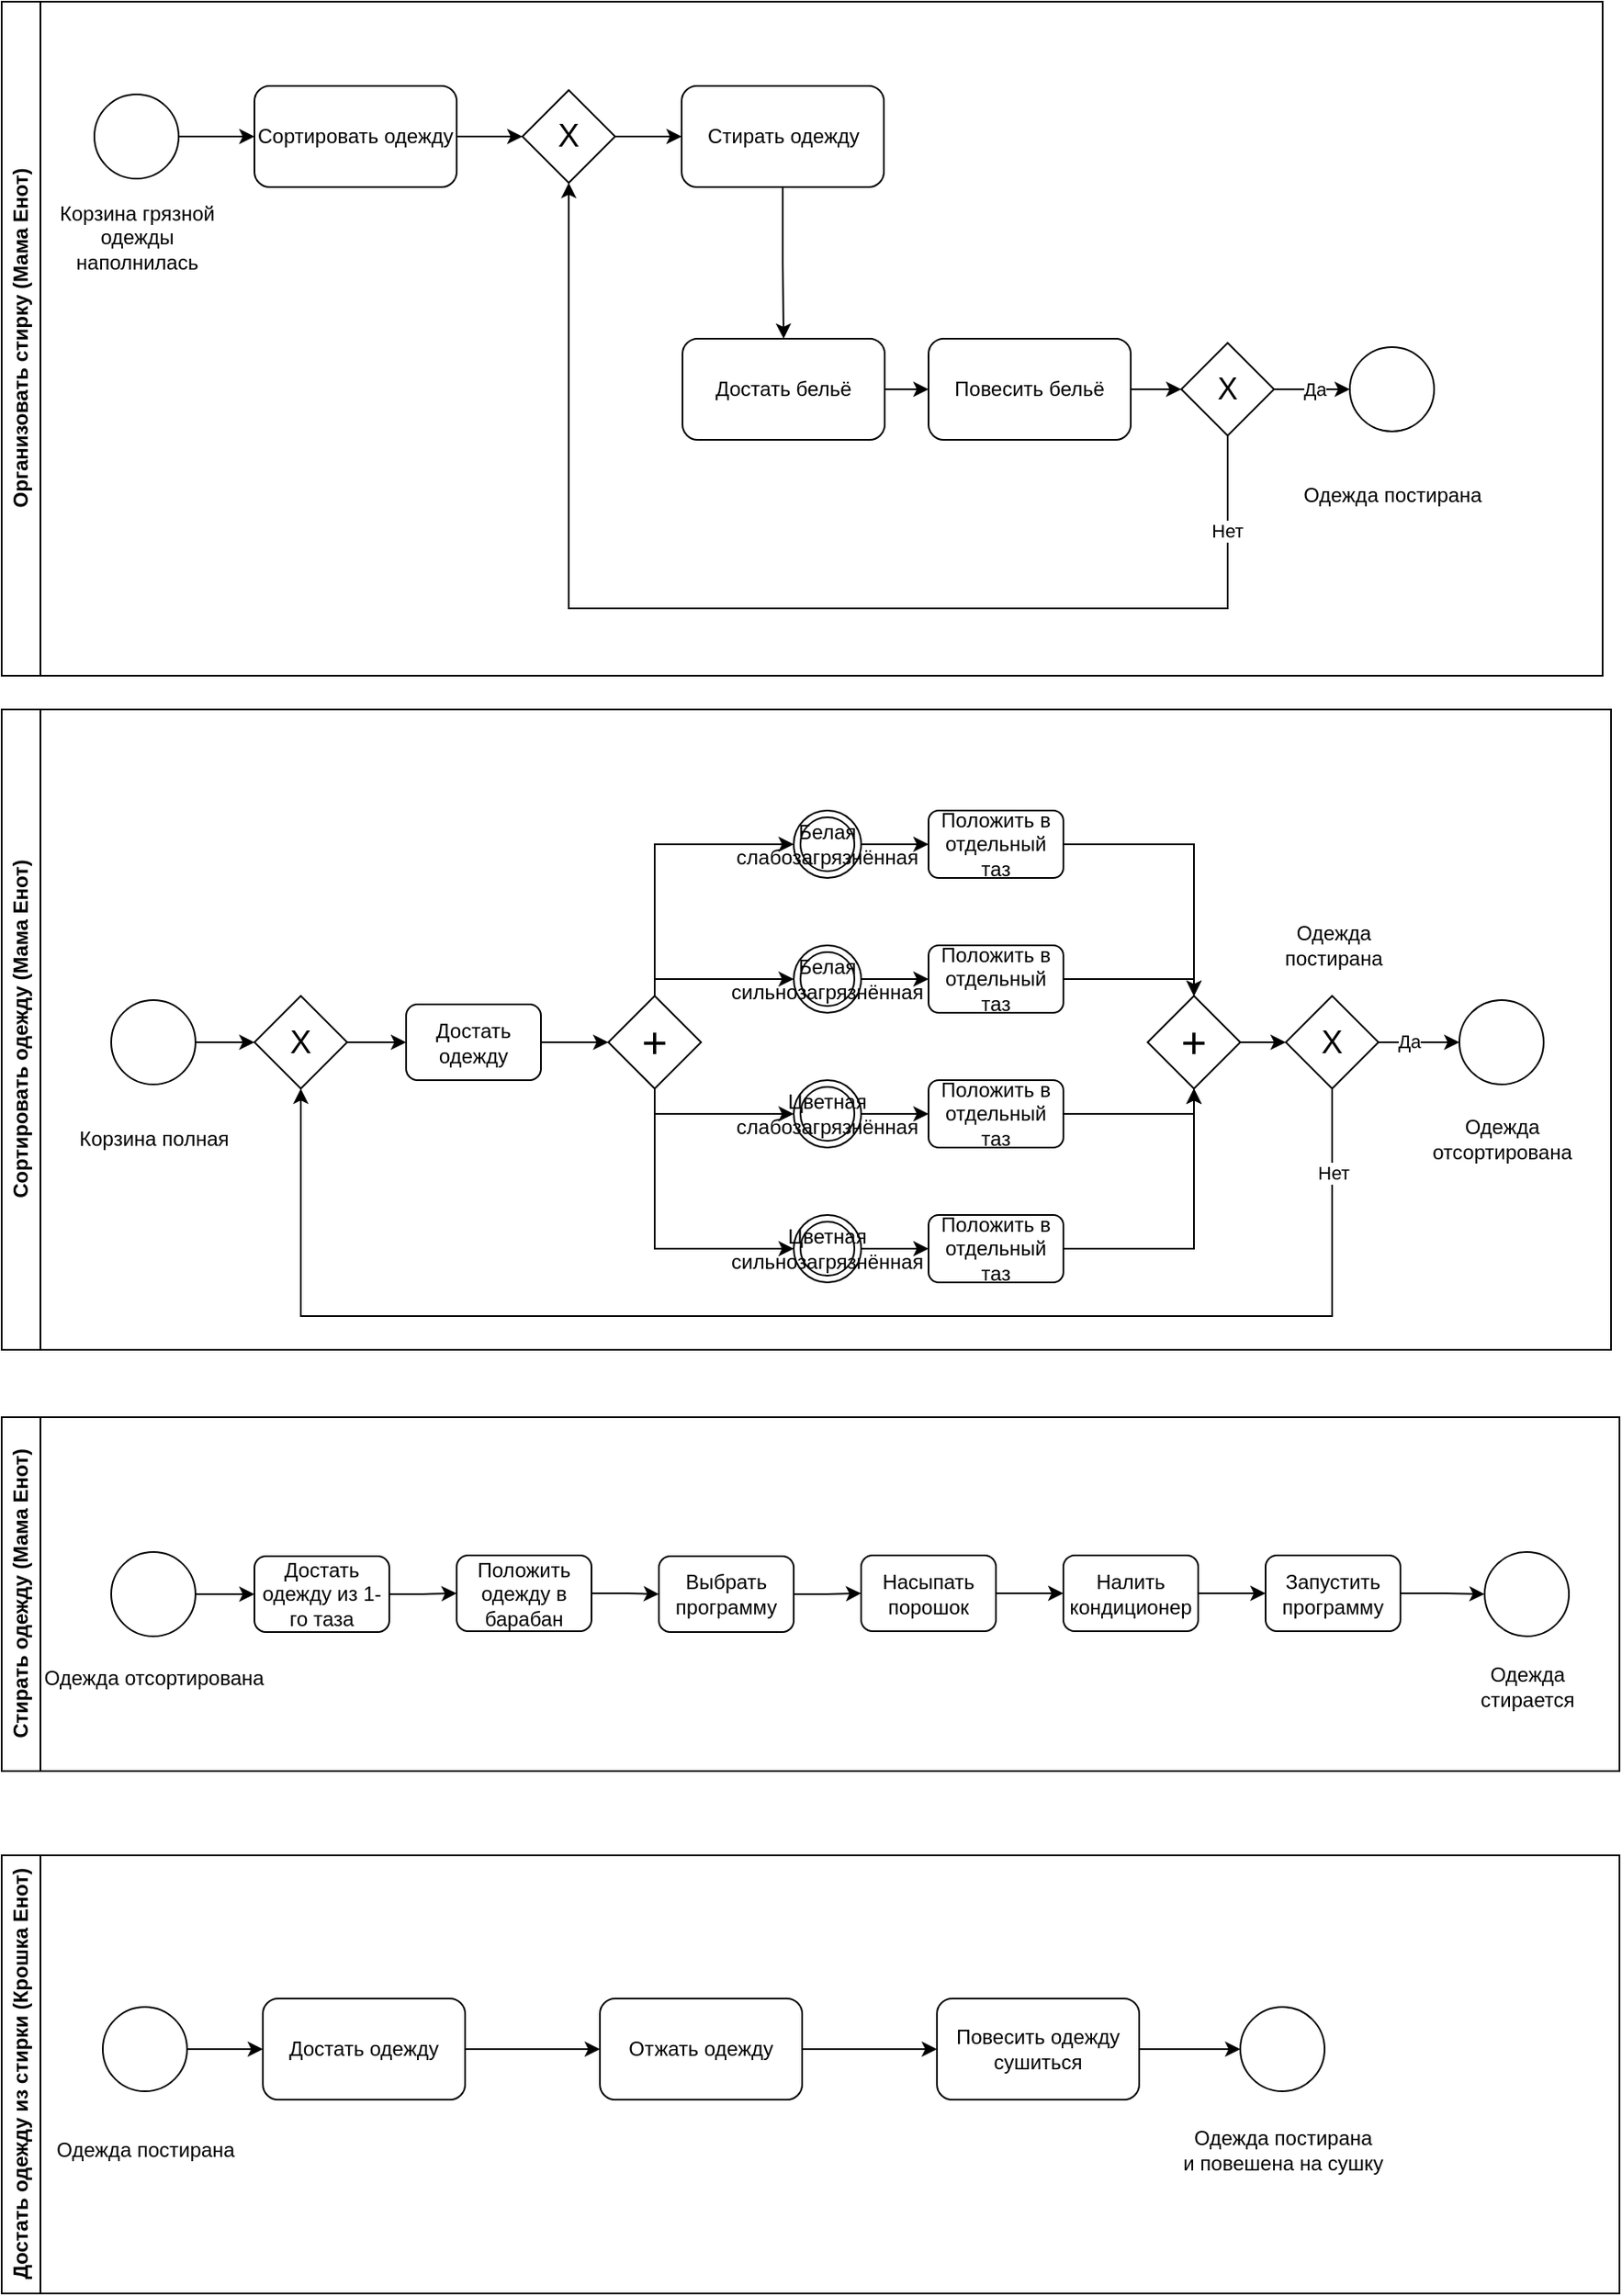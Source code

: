 <mxfile version="21.8.2" type="device">
  <diagram id="Fqjd-lwi6O4fydthMyqD" name="Page-1">
    <mxGraphModel dx="1206" dy="817" grid="1" gridSize="10" guides="1" tooltips="1" connect="1" arrows="1" fold="1" page="1" pageScale="1" pageWidth="827" pageHeight="1169" math="0" shadow="0">
      <root>
        <mxCell id="0" />
        <mxCell id="1" parent="0" />
        <mxCell id="GwdTzGD5IiF0ml_I4buS-1" value="Организовать стирку (Мама Енот)" style="swimlane;horizontal=0;whiteSpace=wrap;html=1;" parent="1" vertex="1">
          <mxGeometry x="10" y="40" width="950" height="400" as="geometry" />
        </mxCell>
        <mxCell id="JbVG7jCOPxRfAgAlovIg-11" style="edgeStyle=orthogonalEdgeStyle;rounded=0;orthogonalLoop=1;jettySize=auto;html=1;exitX=1;exitY=0.5;exitDx=0;exitDy=0;entryX=0;entryY=0.5;entryDx=0;entryDy=0;" edge="1" parent="GwdTzGD5IiF0ml_I4buS-1" source="GwdTzGD5IiF0ml_I4buS-3" target="JbVG7jCOPxRfAgAlovIg-2">
          <mxGeometry relative="1" as="geometry" />
        </mxCell>
        <mxCell id="GwdTzGD5IiF0ml_I4buS-3" value="" style="ellipse;whiteSpace=wrap;html=1;aspect=fixed;" parent="GwdTzGD5IiF0ml_I4buS-1" vertex="1">
          <mxGeometry x="55" y="55" width="50" height="50" as="geometry" />
        </mxCell>
        <mxCell id="GwdTzGD5IiF0ml_I4buS-4" value="Корзина грязной &lt;br&gt;одежды &lt;br&gt;наполнилась" style="text;html=1;align=center;verticalAlign=middle;resizable=0;points=[];autosize=1;strokeColor=none;fillColor=none;" parent="GwdTzGD5IiF0ml_I4buS-1" vertex="1">
          <mxGeometry x="20" y="110" width="120" height="60" as="geometry" />
        </mxCell>
        <mxCell id="JbVG7jCOPxRfAgAlovIg-12" value="" style="edgeStyle=orthogonalEdgeStyle;rounded=0;orthogonalLoop=1;jettySize=auto;html=1;" edge="1" parent="GwdTzGD5IiF0ml_I4buS-1" source="JbVG7jCOPxRfAgAlovIg-2" target="JbVG7jCOPxRfAgAlovIg-3">
          <mxGeometry relative="1" as="geometry" />
        </mxCell>
        <mxCell id="JbVG7jCOPxRfAgAlovIg-2" value="Сортировать одежду" style="rounded=1;whiteSpace=wrap;html=1;" vertex="1" parent="GwdTzGD5IiF0ml_I4buS-1">
          <mxGeometry x="150" y="50" width="120" height="60" as="geometry" />
        </mxCell>
        <mxCell id="JbVG7jCOPxRfAgAlovIg-13" value="" style="edgeStyle=orthogonalEdgeStyle;rounded=0;orthogonalLoop=1;jettySize=auto;html=1;" edge="1" parent="GwdTzGD5IiF0ml_I4buS-1" source="JbVG7jCOPxRfAgAlovIg-3" target="JbVG7jCOPxRfAgAlovIg-4">
          <mxGeometry relative="1" as="geometry" />
        </mxCell>
        <mxCell id="JbVG7jCOPxRfAgAlovIg-3" value="&lt;font style=&quot;font-size: 19px;&quot;&gt;Х&lt;/font&gt;" style="rhombus;whiteSpace=wrap;html=1;" vertex="1" parent="GwdTzGD5IiF0ml_I4buS-1">
          <mxGeometry x="309" y="52.5" width="55" height="55" as="geometry" />
        </mxCell>
        <mxCell id="JbVG7jCOPxRfAgAlovIg-14" value="" style="edgeStyle=orthogonalEdgeStyle;rounded=0;orthogonalLoop=1;jettySize=auto;html=1;" edge="1" parent="GwdTzGD5IiF0ml_I4buS-1" source="JbVG7jCOPxRfAgAlovIg-4" target="JbVG7jCOPxRfAgAlovIg-6">
          <mxGeometry relative="1" as="geometry" />
        </mxCell>
        <mxCell id="JbVG7jCOPxRfAgAlovIg-4" value="Стирать одежду" style="rounded=1;whiteSpace=wrap;html=1;" vertex="1" parent="GwdTzGD5IiF0ml_I4buS-1">
          <mxGeometry x="403.5" y="50" width="120" height="60" as="geometry" />
        </mxCell>
        <mxCell id="JbVG7jCOPxRfAgAlovIg-15" value="" style="edgeStyle=orthogonalEdgeStyle;rounded=0;orthogonalLoop=1;jettySize=auto;html=1;" edge="1" parent="GwdTzGD5IiF0ml_I4buS-1" source="JbVG7jCOPxRfAgAlovIg-6" target="JbVG7jCOPxRfAgAlovIg-7">
          <mxGeometry relative="1" as="geometry" />
        </mxCell>
        <mxCell id="JbVG7jCOPxRfAgAlovIg-6" value="Достать бельё" style="rounded=1;whiteSpace=wrap;html=1;" vertex="1" parent="GwdTzGD5IiF0ml_I4buS-1">
          <mxGeometry x="404" y="200" width="120" height="60" as="geometry" />
        </mxCell>
        <mxCell id="JbVG7jCOPxRfAgAlovIg-16" value="" style="edgeStyle=orthogonalEdgeStyle;rounded=0;orthogonalLoop=1;jettySize=auto;html=1;entryX=0;entryY=0.5;entryDx=0;entryDy=0;" edge="1" parent="GwdTzGD5IiF0ml_I4buS-1" source="JbVG7jCOPxRfAgAlovIg-7" target="JbVG7jCOPxRfAgAlovIg-8">
          <mxGeometry relative="1" as="geometry" />
        </mxCell>
        <mxCell id="JbVG7jCOPxRfAgAlovIg-7" value="Повесить бельё" style="rounded=1;whiteSpace=wrap;html=1;" vertex="1" parent="GwdTzGD5IiF0ml_I4buS-1">
          <mxGeometry x="550" y="200" width="120" height="60" as="geometry" />
        </mxCell>
        <mxCell id="JbVG7jCOPxRfAgAlovIg-17" style="edgeStyle=orthogonalEdgeStyle;rounded=0;orthogonalLoop=1;jettySize=auto;html=1;exitX=1;exitY=0.5;exitDx=0;exitDy=0;entryX=0;entryY=0.5;entryDx=0;entryDy=0;" edge="1" parent="GwdTzGD5IiF0ml_I4buS-1" source="JbVG7jCOPxRfAgAlovIg-8" target="JbVG7jCOPxRfAgAlovIg-9">
          <mxGeometry relative="1" as="geometry" />
        </mxCell>
        <mxCell id="JbVG7jCOPxRfAgAlovIg-92" value="Да" style="edgeLabel;html=1;align=center;verticalAlign=middle;resizable=0;points=[];" vertex="1" connectable="0" parent="JbVG7jCOPxRfAgAlovIg-17">
          <mxGeometry x="0.052" relative="1" as="geometry">
            <mxPoint as="offset" />
          </mxGeometry>
        </mxCell>
        <mxCell id="JbVG7jCOPxRfAgAlovIg-18" style="edgeStyle=orthogonalEdgeStyle;rounded=0;orthogonalLoop=1;jettySize=auto;html=1;exitX=0.5;exitY=1;exitDx=0;exitDy=0;entryX=0.5;entryY=1;entryDx=0;entryDy=0;" edge="1" parent="GwdTzGD5IiF0ml_I4buS-1" source="JbVG7jCOPxRfAgAlovIg-8" target="JbVG7jCOPxRfAgAlovIg-3">
          <mxGeometry relative="1" as="geometry">
            <Array as="points">
              <mxPoint x="728" y="360" />
              <mxPoint x="337" y="360" />
            </Array>
          </mxGeometry>
        </mxCell>
        <mxCell id="JbVG7jCOPxRfAgAlovIg-93" value="Нет" style="edgeLabel;html=1;align=center;verticalAlign=middle;resizable=0;points=[];" vertex="1" connectable="0" parent="JbVG7jCOPxRfAgAlovIg-18">
          <mxGeometry x="-0.849" y="-1" relative="1" as="geometry">
            <mxPoint as="offset" />
          </mxGeometry>
        </mxCell>
        <mxCell id="JbVG7jCOPxRfAgAlovIg-8" value="&lt;font style=&quot;font-size: 18px;&quot;&gt;Х&lt;/font&gt;" style="rhombus;whiteSpace=wrap;html=1;" vertex="1" parent="GwdTzGD5IiF0ml_I4buS-1">
          <mxGeometry x="700" y="202.5" width="55" height="55" as="geometry" />
        </mxCell>
        <mxCell id="JbVG7jCOPxRfAgAlovIg-9" value="" style="ellipse;whiteSpace=wrap;html=1;aspect=fixed;" vertex="1" parent="GwdTzGD5IiF0ml_I4buS-1">
          <mxGeometry x="800" y="205" width="50" height="50" as="geometry" />
        </mxCell>
        <mxCell id="JbVG7jCOPxRfAgAlovIg-10" value="Одежда постирана" style="text;html=1;align=center;verticalAlign=middle;resizable=0;points=[];autosize=1;strokeColor=none;fillColor=none;" vertex="1" parent="GwdTzGD5IiF0ml_I4buS-1">
          <mxGeometry x="760" y="277.5" width="130" height="30" as="geometry" />
        </mxCell>
        <mxCell id="GwdTzGD5IiF0ml_I4buS-18" value="Сортировать одежду (Мама Енот)" style="swimlane;horizontal=0;whiteSpace=wrap;html=1;" parent="1" vertex="1">
          <mxGeometry x="10" y="460" width="955" height="380" as="geometry" />
        </mxCell>
        <mxCell id="JbVG7jCOPxRfAgAlovIg-49" value="" style="edgeStyle=orthogonalEdgeStyle;rounded=0;orthogonalLoop=1;jettySize=auto;html=1;" edge="1" parent="GwdTzGD5IiF0ml_I4buS-18" source="JbVG7jCOPxRfAgAlovIg-19" target="JbVG7jCOPxRfAgAlovIg-35">
          <mxGeometry relative="1" as="geometry" />
        </mxCell>
        <mxCell id="JbVG7jCOPxRfAgAlovIg-19" value="" style="ellipse;whiteSpace=wrap;html=1;aspect=fixed;" vertex="1" parent="GwdTzGD5IiF0ml_I4buS-18">
          <mxGeometry x="65" y="172.5" width="50" height="50" as="geometry" />
        </mxCell>
        <mxCell id="JbVG7jCOPxRfAgAlovIg-20" value="Корзина полная" style="text;html=1;align=center;verticalAlign=middle;resizable=0;points=[];autosize=1;strokeColor=none;fillColor=none;" vertex="1" parent="GwdTzGD5IiF0ml_I4buS-18">
          <mxGeometry x="35" y="240" width="110" height="30" as="geometry" />
        </mxCell>
        <mxCell id="JbVG7jCOPxRfAgAlovIg-33" value="" style="ellipse;whiteSpace=wrap;html=1;aspect=fixed;" vertex="1" parent="GwdTzGD5IiF0ml_I4buS-18">
          <mxGeometry x="865" y="172.5" width="50" height="50" as="geometry" />
        </mxCell>
        <mxCell id="JbVG7jCOPxRfAgAlovIg-34" value="Одежда&lt;br style=&quot;border-color: var(--border-color);&quot;&gt;отсортирована" style="text;html=1;align=center;verticalAlign=middle;resizable=0;points=[];autosize=1;strokeColor=none;fillColor=none;" vertex="1" parent="GwdTzGD5IiF0ml_I4buS-18">
          <mxGeometry x="835" y="235" width="110" height="40" as="geometry" />
        </mxCell>
        <mxCell id="JbVG7jCOPxRfAgAlovIg-50" style="edgeStyle=orthogonalEdgeStyle;rounded=0;orthogonalLoop=1;jettySize=auto;html=1;exitX=1;exitY=0.5;exitDx=0;exitDy=0;entryX=0;entryY=0.5;entryDx=0;entryDy=0;" edge="1" parent="GwdTzGD5IiF0ml_I4buS-18" source="JbVG7jCOPxRfAgAlovIg-35" target="JbVG7jCOPxRfAgAlovIg-36">
          <mxGeometry relative="1" as="geometry" />
        </mxCell>
        <mxCell id="JbVG7jCOPxRfAgAlovIg-35" value="&lt;font style=&quot;font-size: 19px;&quot;&gt;Х&lt;/font&gt;" style="rhombus;whiteSpace=wrap;html=1;" vertex="1" parent="GwdTzGD5IiF0ml_I4buS-18">
          <mxGeometry x="150" y="170" width="55" height="55" as="geometry" />
        </mxCell>
        <mxCell id="JbVG7jCOPxRfAgAlovIg-51" style="edgeStyle=orthogonalEdgeStyle;rounded=0;orthogonalLoop=1;jettySize=auto;html=1;exitX=1;exitY=0.5;exitDx=0;exitDy=0;entryX=0;entryY=0.5;entryDx=0;entryDy=0;" edge="1" parent="GwdTzGD5IiF0ml_I4buS-18" source="JbVG7jCOPxRfAgAlovIg-36" target="JbVG7jCOPxRfAgAlovIg-37">
          <mxGeometry relative="1" as="geometry" />
        </mxCell>
        <mxCell id="JbVG7jCOPxRfAgAlovIg-36" value="Достать одежду" style="rounded=1;whiteSpace=wrap;html=1;" vertex="1" parent="GwdTzGD5IiF0ml_I4buS-18">
          <mxGeometry x="240" y="175" width="80" height="45" as="geometry" />
        </mxCell>
        <mxCell id="JbVG7jCOPxRfAgAlovIg-52" style="edgeStyle=orthogonalEdgeStyle;rounded=0;orthogonalLoop=1;jettySize=auto;html=1;exitX=0.5;exitY=0;exitDx=0;exitDy=0;entryX=0;entryY=0.5;entryDx=0;entryDy=0;" edge="1" parent="GwdTzGD5IiF0ml_I4buS-18" source="JbVG7jCOPxRfAgAlovIg-37" target="JbVG7jCOPxRfAgAlovIg-38">
          <mxGeometry relative="1" as="geometry" />
        </mxCell>
        <mxCell id="JbVG7jCOPxRfAgAlovIg-53" style="edgeStyle=orthogonalEdgeStyle;rounded=0;orthogonalLoop=1;jettySize=auto;html=1;exitX=0.5;exitY=0;exitDx=0;exitDy=0;entryX=0;entryY=0.5;entryDx=0;entryDy=0;" edge="1" parent="GwdTzGD5IiF0ml_I4buS-18" source="JbVG7jCOPxRfAgAlovIg-37" target="JbVG7jCOPxRfAgAlovIg-39">
          <mxGeometry relative="1" as="geometry">
            <Array as="points">
              <mxPoint x="388" y="160" />
            </Array>
          </mxGeometry>
        </mxCell>
        <mxCell id="JbVG7jCOPxRfAgAlovIg-54" style="edgeStyle=orthogonalEdgeStyle;rounded=0;orthogonalLoop=1;jettySize=auto;html=1;exitX=0.5;exitY=1;exitDx=0;exitDy=0;entryX=0;entryY=0.5;entryDx=0;entryDy=0;" edge="1" parent="GwdTzGD5IiF0ml_I4buS-18" source="JbVG7jCOPxRfAgAlovIg-37" target="JbVG7jCOPxRfAgAlovIg-41">
          <mxGeometry relative="1" as="geometry">
            <Array as="points">
              <mxPoint x="388" y="240" />
            </Array>
          </mxGeometry>
        </mxCell>
        <mxCell id="JbVG7jCOPxRfAgAlovIg-55" style="edgeStyle=orthogonalEdgeStyle;rounded=0;orthogonalLoop=1;jettySize=auto;html=1;exitX=0.5;exitY=1;exitDx=0;exitDy=0;entryX=0;entryY=0.5;entryDx=0;entryDy=0;" edge="1" parent="GwdTzGD5IiF0ml_I4buS-18" source="JbVG7jCOPxRfAgAlovIg-37" target="JbVG7jCOPxRfAgAlovIg-42">
          <mxGeometry relative="1" as="geometry" />
        </mxCell>
        <mxCell id="JbVG7jCOPxRfAgAlovIg-37" value="&lt;font style=&quot;font-size: 26px;&quot;&gt;+&lt;/font&gt;" style="rhombus;whiteSpace=wrap;html=1;" vertex="1" parent="GwdTzGD5IiF0ml_I4buS-18">
          <mxGeometry x="360" y="170" width="55" height="55" as="geometry" />
        </mxCell>
        <mxCell id="JbVG7jCOPxRfAgAlovIg-59" value="" style="edgeStyle=orthogonalEdgeStyle;rounded=0;orthogonalLoop=1;jettySize=auto;html=1;" edge="1" parent="GwdTzGD5IiF0ml_I4buS-18" source="JbVG7jCOPxRfAgAlovIg-38" target="JbVG7jCOPxRfAgAlovIg-43">
          <mxGeometry relative="1" as="geometry" />
        </mxCell>
        <mxCell id="JbVG7jCOPxRfAgAlovIg-38" value="Белая слабозагрязнённая" style="ellipse;shape=doubleEllipse;whiteSpace=wrap;html=1;aspect=fixed;" vertex="1" parent="GwdTzGD5IiF0ml_I4buS-18">
          <mxGeometry x="470" y="60" width="40" height="40" as="geometry" />
        </mxCell>
        <mxCell id="JbVG7jCOPxRfAgAlovIg-58" value="" style="edgeStyle=orthogonalEdgeStyle;rounded=0;orthogonalLoop=1;jettySize=auto;html=1;" edge="1" parent="GwdTzGD5IiF0ml_I4buS-18" source="JbVG7jCOPxRfAgAlovIg-39" target="JbVG7jCOPxRfAgAlovIg-44">
          <mxGeometry relative="1" as="geometry" />
        </mxCell>
        <mxCell id="JbVG7jCOPxRfAgAlovIg-39" value="Белая сильнозагрязнённая" style="ellipse;shape=doubleEllipse;whiteSpace=wrap;html=1;aspect=fixed;" vertex="1" parent="GwdTzGD5IiF0ml_I4buS-18">
          <mxGeometry x="470" y="140" width="40" height="40" as="geometry" />
        </mxCell>
        <mxCell id="JbVG7jCOPxRfAgAlovIg-57" value="" style="edgeStyle=orthogonalEdgeStyle;rounded=0;orthogonalLoop=1;jettySize=auto;html=1;" edge="1" parent="GwdTzGD5IiF0ml_I4buS-18" source="JbVG7jCOPxRfAgAlovIg-41" target="JbVG7jCOPxRfAgAlovIg-45">
          <mxGeometry relative="1" as="geometry" />
        </mxCell>
        <mxCell id="JbVG7jCOPxRfAgAlovIg-41" value="Цветная&lt;br&gt;слабозагрязнённая" style="ellipse;shape=doubleEllipse;whiteSpace=wrap;html=1;aspect=fixed;" vertex="1" parent="GwdTzGD5IiF0ml_I4buS-18">
          <mxGeometry x="470" y="220" width="40" height="40" as="geometry" />
        </mxCell>
        <mxCell id="JbVG7jCOPxRfAgAlovIg-56" value="" style="edgeStyle=orthogonalEdgeStyle;rounded=0;orthogonalLoop=1;jettySize=auto;html=1;" edge="1" parent="GwdTzGD5IiF0ml_I4buS-18" source="JbVG7jCOPxRfAgAlovIg-42" target="JbVG7jCOPxRfAgAlovIg-46">
          <mxGeometry relative="1" as="geometry" />
        </mxCell>
        <mxCell id="JbVG7jCOPxRfAgAlovIg-42" value="Цветная&lt;br&gt;сильнозагрязнённая" style="ellipse;shape=doubleEllipse;whiteSpace=wrap;html=1;aspect=fixed;" vertex="1" parent="GwdTzGD5IiF0ml_I4buS-18">
          <mxGeometry x="470" y="300" width="40" height="40" as="geometry" />
        </mxCell>
        <mxCell id="JbVG7jCOPxRfAgAlovIg-60" style="edgeStyle=orthogonalEdgeStyle;rounded=0;orthogonalLoop=1;jettySize=auto;html=1;exitX=1;exitY=0.5;exitDx=0;exitDy=0;entryX=0.5;entryY=0;entryDx=0;entryDy=0;" edge="1" parent="GwdTzGD5IiF0ml_I4buS-18" source="JbVG7jCOPxRfAgAlovIg-43" target="JbVG7jCOPxRfAgAlovIg-47">
          <mxGeometry relative="1" as="geometry" />
        </mxCell>
        <mxCell id="JbVG7jCOPxRfAgAlovIg-43" value="Положить в отдельный таз" style="rounded=1;whiteSpace=wrap;html=1;" vertex="1" parent="GwdTzGD5IiF0ml_I4buS-18">
          <mxGeometry x="550" y="60" width="80" height="40" as="geometry" />
        </mxCell>
        <mxCell id="JbVG7jCOPxRfAgAlovIg-61" style="edgeStyle=orthogonalEdgeStyle;rounded=0;orthogonalLoop=1;jettySize=auto;html=1;exitX=1;exitY=0.5;exitDx=0;exitDy=0;entryX=0.5;entryY=0;entryDx=0;entryDy=0;" edge="1" parent="GwdTzGD5IiF0ml_I4buS-18" source="JbVG7jCOPxRfAgAlovIg-44" target="JbVG7jCOPxRfAgAlovIg-47">
          <mxGeometry relative="1" as="geometry">
            <Array as="points">
              <mxPoint x="708" y="160" />
            </Array>
          </mxGeometry>
        </mxCell>
        <mxCell id="JbVG7jCOPxRfAgAlovIg-44" value="Положить в отдельный таз" style="rounded=1;whiteSpace=wrap;html=1;" vertex="1" parent="GwdTzGD5IiF0ml_I4buS-18">
          <mxGeometry x="550" y="140" width="80" height="40" as="geometry" />
        </mxCell>
        <mxCell id="JbVG7jCOPxRfAgAlovIg-62" style="edgeStyle=orthogonalEdgeStyle;rounded=0;orthogonalLoop=1;jettySize=auto;html=1;exitX=1;exitY=0.5;exitDx=0;exitDy=0;entryX=0.5;entryY=1;entryDx=0;entryDy=0;" edge="1" parent="GwdTzGD5IiF0ml_I4buS-18" source="JbVG7jCOPxRfAgAlovIg-45" target="JbVG7jCOPxRfAgAlovIg-47">
          <mxGeometry relative="1" as="geometry">
            <Array as="points">
              <mxPoint x="708" y="240" />
            </Array>
          </mxGeometry>
        </mxCell>
        <mxCell id="JbVG7jCOPxRfAgAlovIg-45" value="Положить в отдельный таз" style="rounded=1;whiteSpace=wrap;html=1;" vertex="1" parent="GwdTzGD5IiF0ml_I4buS-18">
          <mxGeometry x="550" y="220" width="80" height="40" as="geometry" />
        </mxCell>
        <mxCell id="JbVG7jCOPxRfAgAlovIg-63" style="edgeStyle=orthogonalEdgeStyle;rounded=0;orthogonalLoop=1;jettySize=auto;html=1;exitX=1;exitY=0.5;exitDx=0;exitDy=0;entryX=0.5;entryY=1;entryDx=0;entryDy=0;" edge="1" parent="GwdTzGD5IiF0ml_I4buS-18" source="JbVG7jCOPxRfAgAlovIg-46" target="JbVG7jCOPxRfAgAlovIg-47">
          <mxGeometry relative="1" as="geometry">
            <mxPoint x="710" y="240" as="targetPoint" />
          </mxGeometry>
        </mxCell>
        <mxCell id="JbVG7jCOPxRfAgAlovIg-46" value="Положить в отдельный таз" style="rounded=1;whiteSpace=wrap;html=1;" vertex="1" parent="GwdTzGD5IiF0ml_I4buS-18">
          <mxGeometry x="550" y="300" width="80" height="40" as="geometry" />
        </mxCell>
        <mxCell id="JbVG7jCOPxRfAgAlovIg-64" style="edgeStyle=orthogonalEdgeStyle;rounded=0;orthogonalLoop=1;jettySize=auto;html=1;exitX=1;exitY=0.5;exitDx=0;exitDy=0;entryX=0;entryY=0.5;entryDx=0;entryDy=0;" edge="1" parent="GwdTzGD5IiF0ml_I4buS-18" source="JbVG7jCOPxRfAgAlovIg-47" target="JbVG7jCOPxRfAgAlovIg-48">
          <mxGeometry relative="1" as="geometry" />
        </mxCell>
        <mxCell id="JbVG7jCOPxRfAgAlovIg-47" value="&lt;font style=&quot;font-size: 26px;&quot;&gt;+&lt;/font&gt;" style="rhombus;whiteSpace=wrap;html=1;" vertex="1" parent="GwdTzGD5IiF0ml_I4buS-18">
          <mxGeometry x="680" y="170" width="55" height="55" as="geometry" />
        </mxCell>
        <mxCell id="JbVG7jCOPxRfAgAlovIg-65" style="edgeStyle=orthogonalEdgeStyle;rounded=0;orthogonalLoop=1;jettySize=auto;html=1;exitX=1;exitY=0.5;exitDx=0;exitDy=0;entryX=0;entryY=0.5;entryDx=0;entryDy=0;" edge="1" parent="GwdTzGD5IiF0ml_I4buS-18" source="JbVG7jCOPxRfAgAlovIg-48" target="JbVG7jCOPxRfAgAlovIg-33">
          <mxGeometry relative="1" as="geometry" />
        </mxCell>
        <mxCell id="JbVG7jCOPxRfAgAlovIg-67" value="Да" style="edgeLabel;html=1;align=center;verticalAlign=middle;resizable=0;points=[];" vertex="1" connectable="0" parent="JbVG7jCOPxRfAgAlovIg-65">
          <mxGeometry x="-0.264" y="2" relative="1" as="geometry">
            <mxPoint y="1" as="offset" />
          </mxGeometry>
        </mxCell>
        <mxCell id="JbVG7jCOPxRfAgAlovIg-66" style="edgeStyle=orthogonalEdgeStyle;rounded=0;orthogonalLoop=1;jettySize=auto;html=1;exitX=0.5;exitY=1;exitDx=0;exitDy=0;entryX=0.5;entryY=1;entryDx=0;entryDy=0;" edge="1" parent="GwdTzGD5IiF0ml_I4buS-18" source="JbVG7jCOPxRfAgAlovIg-48" target="JbVG7jCOPxRfAgAlovIg-35">
          <mxGeometry relative="1" as="geometry">
            <Array as="points">
              <mxPoint x="790" y="360" />
              <mxPoint x="178" y="360" />
            </Array>
          </mxGeometry>
        </mxCell>
        <mxCell id="JbVG7jCOPxRfAgAlovIg-68" value="Нет" style="edgeLabel;html=1;align=center;verticalAlign=middle;resizable=0;points=[];" vertex="1" connectable="0" parent="JbVG7jCOPxRfAgAlovIg-66">
          <mxGeometry x="-0.887" relative="1" as="geometry">
            <mxPoint as="offset" />
          </mxGeometry>
        </mxCell>
        <mxCell id="JbVG7jCOPxRfAgAlovIg-48" value="&lt;font style=&quot;font-size: 19px;&quot;&gt;Х&lt;/font&gt;" style="rhombus;whiteSpace=wrap;html=1;" vertex="1" parent="GwdTzGD5IiF0ml_I4buS-18">
          <mxGeometry x="762" y="170" width="55" height="55" as="geometry" />
        </mxCell>
        <mxCell id="JbVG7jCOPxRfAgAlovIg-94" value="Одежда &lt;br&gt;постирана" style="text;html=1;align=center;verticalAlign=middle;resizable=0;points=[];autosize=1;strokeColor=none;fillColor=none;" vertex="1" parent="GwdTzGD5IiF0ml_I4buS-18">
          <mxGeometry x="749.5" y="120" width="80" height="40" as="geometry" />
        </mxCell>
        <mxCell id="JbVG7jCOPxRfAgAlovIg-1" value="Стирать одежду (Мама Енот)" style="swimlane;horizontal=0;whiteSpace=wrap;html=1;" vertex="1" parent="1">
          <mxGeometry x="10" y="880" width="960" height="210" as="geometry" />
        </mxCell>
        <mxCell id="JbVG7jCOPxRfAgAlovIg-69" value="" style="edgeStyle=orthogonalEdgeStyle;rounded=0;orthogonalLoop=1;jettySize=auto;html=1;" edge="1" parent="JbVG7jCOPxRfAgAlovIg-1" source="JbVG7jCOPxRfAgAlovIg-21" target="JbVG7jCOPxRfAgAlovIg-23">
          <mxGeometry relative="1" as="geometry" />
        </mxCell>
        <mxCell id="JbVG7jCOPxRfAgAlovIg-21" value="" style="ellipse;whiteSpace=wrap;html=1;aspect=fixed;" vertex="1" parent="JbVG7jCOPxRfAgAlovIg-1">
          <mxGeometry x="65" y="80" width="50" height="50" as="geometry" />
        </mxCell>
        <mxCell id="JbVG7jCOPxRfAgAlovIg-22" value="Одежда отсортирована" style="text;html=1;align=center;verticalAlign=middle;resizable=0;points=[];autosize=1;strokeColor=none;fillColor=none;" vertex="1" parent="JbVG7jCOPxRfAgAlovIg-1">
          <mxGeometry x="15" y="140" width="150" height="30" as="geometry" />
        </mxCell>
        <mxCell id="JbVG7jCOPxRfAgAlovIg-70" value="" style="edgeStyle=orthogonalEdgeStyle;rounded=0;orthogonalLoop=1;jettySize=auto;html=1;" edge="1" parent="JbVG7jCOPxRfAgAlovIg-1" source="JbVG7jCOPxRfAgAlovIg-23" target="JbVG7jCOPxRfAgAlovIg-26">
          <mxGeometry relative="1" as="geometry" />
        </mxCell>
        <mxCell id="JbVG7jCOPxRfAgAlovIg-23" value="Достать одежду из 1-го таза" style="rounded=1;whiteSpace=wrap;html=1;" vertex="1" parent="JbVG7jCOPxRfAgAlovIg-1">
          <mxGeometry x="150" y="82.5" width="80" height="45" as="geometry" />
        </mxCell>
        <mxCell id="JbVG7jCOPxRfAgAlovIg-71" value="" style="edgeStyle=orthogonalEdgeStyle;rounded=0;orthogonalLoop=1;jettySize=auto;html=1;" edge="1" parent="JbVG7jCOPxRfAgAlovIg-1" source="JbVG7jCOPxRfAgAlovIg-26" target="JbVG7jCOPxRfAgAlovIg-27">
          <mxGeometry relative="1" as="geometry" />
        </mxCell>
        <mxCell id="JbVG7jCOPxRfAgAlovIg-26" value="Положить одежду в барабан" style="rounded=1;whiteSpace=wrap;html=1;" vertex="1" parent="JbVG7jCOPxRfAgAlovIg-1">
          <mxGeometry x="270" y="82" width="80" height="45" as="geometry" />
        </mxCell>
        <mxCell id="JbVG7jCOPxRfAgAlovIg-72" value="" style="edgeStyle=orthogonalEdgeStyle;rounded=0;orthogonalLoop=1;jettySize=auto;html=1;" edge="1" parent="JbVG7jCOPxRfAgAlovIg-1" source="JbVG7jCOPxRfAgAlovIg-27" target="JbVG7jCOPxRfAgAlovIg-28">
          <mxGeometry relative="1" as="geometry" />
        </mxCell>
        <mxCell id="JbVG7jCOPxRfAgAlovIg-27" value="Выбрать программу" style="rounded=1;whiteSpace=wrap;html=1;" vertex="1" parent="JbVG7jCOPxRfAgAlovIg-1">
          <mxGeometry x="390" y="82.5" width="80" height="45" as="geometry" />
        </mxCell>
        <mxCell id="JbVG7jCOPxRfAgAlovIg-73" value="" style="edgeStyle=orthogonalEdgeStyle;rounded=0;orthogonalLoop=1;jettySize=auto;html=1;" edge="1" parent="JbVG7jCOPxRfAgAlovIg-1" source="JbVG7jCOPxRfAgAlovIg-28" target="JbVG7jCOPxRfAgAlovIg-29">
          <mxGeometry relative="1" as="geometry" />
        </mxCell>
        <mxCell id="JbVG7jCOPxRfAgAlovIg-28" value="Насыпать порошок" style="rounded=1;whiteSpace=wrap;html=1;" vertex="1" parent="JbVG7jCOPxRfAgAlovIg-1">
          <mxGeometry x="510" y="82" width="80" height="45" as="geometry" />
        </mxCell>
        <mxCell id="JbVG7jCOPxRfAgAlovIg-74" value="" style="edgeStyle=orthogonalEdgeStyle;rounded=0;orthogonalLoop=1;jettySize=auto;html=1;" edge="1" parent="JbVG7jCOPxRfAgAlovIg-1" source="JbVG7jCOPxRfAgAlovIg-29" target="JbVG7jCOPxRfAgAlovIg-30">
          <mxGeometry relative="1" as="geometry" />
        </mxCell>
        <mxCell id="JbVG7jCOPxRfAgAlovIg-29" value="Налить кондиционер" style="rounded=1;whiteSpace=wrap;html=1;" vertex="1" parent="JbVG7jCOPxRfAgAlovIg-1">
          <mxGeometry x="630" y="82" width="80" height="45" as="geometry" />
        </mxCell>
        <mxCell id="JbVG7jCOPxRfAgAlovIg-75" value="" style="edgeStyle=orthogonalEdgeStyle;rounded=0;orthogonalLoop=1;jettySize=auto;html=1;entryX=0;entryY=0.5;entryDx=0;entryDy=0;" edge="1" parent="JbVG7jCOPxRfAgAlovIg-1" source="JbVG7jCOPxRfAgAlovIg-30" target="JbVG7jCOPxRfAgAlovIg-31">
          <mxGeometry relative="1" as="geometry" />
        </mxCell>
        <mxCell id="JbVG7jCOPxRfAgAlovIg-30" value="Запустить программу" style="rounded=1;whiteSpace=wrap;html=1;" vertex="1" parent="JbVG7jCOPxRfAgAlovIg-1">
          <mxGeometry x="750" y="82" width="80" height="45" as="geometry" />
        </mxCell>
        <mxCell id="JbVG7jCOPxRfAgAlovIg-31" value="" style="ellipse;whiteSpace=wrap;html=1;aspect=fixed;" vertex="1" parent="JbVG7jCOPxRfAgAlovIg-1">
          <mxGeometry x="880" y="80" width="50" height="50" as="geometry" />
        </mxCell>
        <mxCell id="JbVG7jCOPxRfAgAlovIg-32" value="Одежда &lt;br&gt;стирается" style="text;html=1;align=center;verticalAlign=middle;resizable=0;points=[];autosize=1;strokeColor=none;fillColor=none;" vertex="1" parent="JbVG7jCOPxRfAgAlovIg-1">
          <mxGeometry x="865" y="140" width="80" height="40" as="geometry" />
        </mxCell>
        <mxCell id="JbVG7jCOPxRfAgAlovIg-76" value="Достать одежду из стирки (Крошка Енот)" style="swimlane;horizontal=0;whiteSpace=wrap;html=1;" vertex="1" parent="1">
          <mxGeometry x="10" y="1140" width="960" height="260" as="geometry" />
        </mxCell>
        <mxCell id="JbVG7jCOPxRfAgAlovIg-81" value="" style="edgeStyle=orthogonalEdgeStyle;rounded=0;orthogonalLoop=1;jettySize=auto;html=1;" edge="1" parent="JbVG7jCOPxRfAgAlovIg-76" source="JbVG7jCOPxRfAgAlovIg-78" target="JbVG7jCOPxRfAgAlovIg-80">
          <mxGeometry relative="1" as="geometry" />
        </mxCell>
        <mxCell id="JbVG7jCOPxRfAgAlovIg-78" value="" style="ellipse;whiteSpace=wrap;html=1;aspect=fixed;" vertex="1" parent="JbVG7jCOPxRfAgAlovIg-76">
          <mxGeometry x="60" y="90" width="50" height="50" as="geometry" />
        </mxCell>
        <mxCell id="JbVG7jCOPxRfAgAlovIg-79" value="Одежда постирана" style="text;html=1;align=center;verticalAlign=middle;resizable=0;points=[];autosize=1;strokeColor=none;fillColor=none;" vertex="1" parent="JbVG7jCOPxRfAgAlovIg-76">
          <mxGeometry x="20" y="160" width="130" height="30" as="geometry" />
        </mxCell>
        <mxCell id="JbVG7jCOPxRfAgAlovIg-83" value="" style="edgeStyle=orthogonalEdgeStyle;rounded=0;orthogonalLoop=1;jettySize=auto;html=1;" edge="1" parent="JbVG7jCOPxRfAgAlovIg-76" source="JbVG7jCOPxRfAgAlovIg-80" target="JbVG7jCOPxRfAgAlovIg-82">
          <mxGeometry relative="1" as="geometry" />
        </mxCell>
        <mxCell id="JbVG7jCOPxRfAgAlovIg-80" value="Достать одежду" style="rounded=1;whiteSpace=wrap;html=1;" vertex="1" parent="JbVG7jCOPxRfAgAlovIg-76">
          <mxGeometry x="155" y="85" width="120" height="60" as="geometry" />
        </mxCell>
        <mxCell id="JbVG7jCOPxRfAgAlovIg-85" value="" style="edgeStyle=orthogonalEdgeStyle;rounded=0;orthogonalLoop=1;jettySize=auto;html=1;" edge="1" parent="JbVG7jCOPxRfAgAlovIg-76" source="JbVG7jCOPxRfAgAlovIg-82" target="JbVG7jCOPxRfAgAlovIg-84">
          <mxGeometry relative="1" as="geometry" />
        </mxCell>
        <mxCell id="JbVG7jCOPxRfAgAlovIg-82" value="Отжать одежду" style="whiteSpace=wrap;html=1;rounded=1;" vertex="1" parent="JbVG7jCOPxRfAgAlovIg-76">
          <mxGeometry x="355" y="85" width="120" height="60" as="geometry" />
        </mxCell>
        <mxCell id="JbVG7jCOPxRfAgAlovIg-91" value="" style="edgeStyle=orthogonalEdgeStyle;rounded=0;orthogonalLoop=1;jettySize=auto;html=1;" edge="1" parent="JbVG7jCOPxRfAgAlovIg-76" source="JbVG7jCOPxRfAgAlovIg-84" target="JbVG7jCOPxRfAgAlovIg-89">
          <mxGeometry relative="1" as="geometry" />
        </mxCell>
        <mxCell id="JbVG7jCOPxRfAgAlovIg-84" value="Повесить одежду сушиться" style="whiteSpace=wrap;html=1;rounded=1;" vertex="1" parent="JbVG7jCOPxRfAgAlovIg-76">
          <mxGeometry x="555" y="85" width="120" height="60" as="geometry" />
        </mxCell>
        <mxCell id="JbVG7jCOPxRfAgAlovIg-89" value="" style="ellipse;whiteSpace=wrap;html=1;aspect=fixed;" vertex="1" parent="JbVG7jCOPxRfAgAlovIg-76">
          <mxGeometry x="735" y="90" width="50" height="50" as="geometry" />
        </mxCell>
        <mxCell id="JbVG7jCOPxRfAgAlovIg-90" value="Одежда постирана &lt;br&gt;и повешена на сушку" style="text;html=1;align=center;verticalAlign=middle;resizable=0;points=[];autosize=1;strokeColor=none;fillColor=none;" vertex="1" parent="JbVG7jCOPxRfAgAlovIg-76">
          <mxGeometry x="690" y="155" width="140" height="40" as="geometry" />
        </mxCell>
      </root>
    </mxGraphModel>
  </diagram>
</mxfile>

